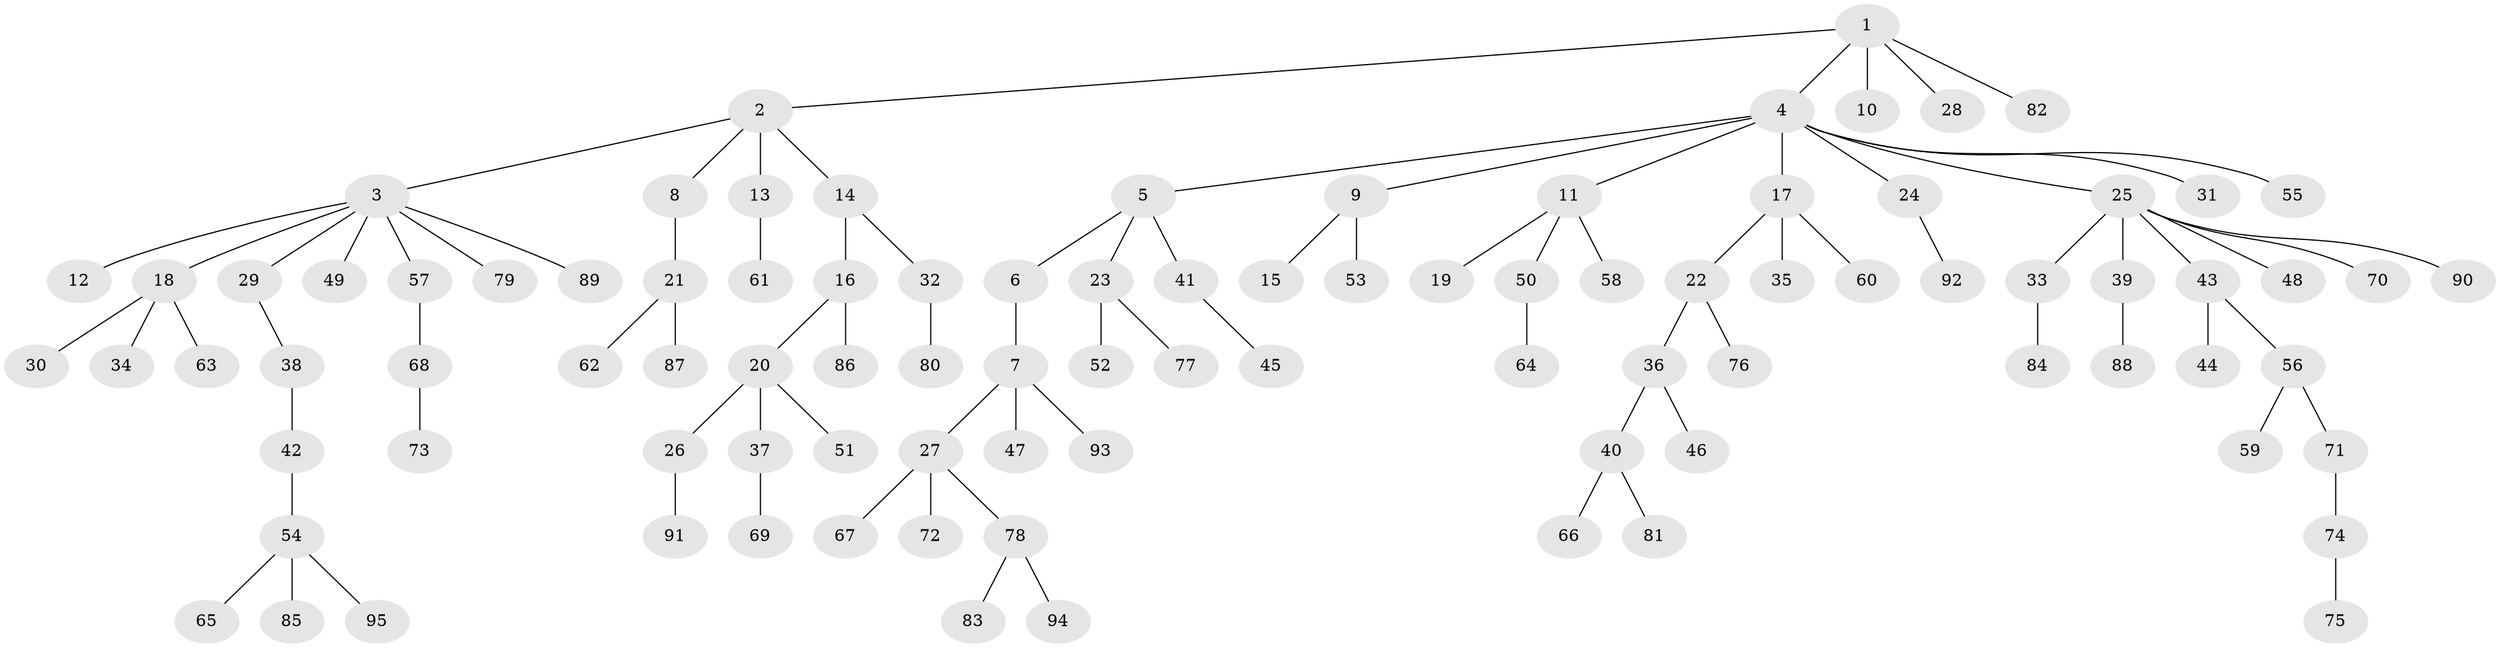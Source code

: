 // Generated by graph-tools (version 1.1) at 2025/50/03/09/25 03:50:24]
// undirected, 95 vertices, 94 edges
graph export_dot {
graph [start="1"]
  node [color=gray90,style=filled];
  1;
  2;
  3;
  4;
  5;
  6;
  7;
  8;
  9;
  10;
  11;
  12;
  13;
  14;
  15;
  16;
  17;
  18;
  19;
  20;
  21;
  22;
  23;
  24;
  25;
  26;
  27;
  28;
  29;
  30;
  31;
  32;
  33;
  34;
  35;
  36;
  37;
  38;
  39;
  40;
  41;
  42;
  43;
  44;
  45;
  46;
  47;
  48;
  49;
  50;
  51;
  52;
  53;
  54;
  55;
  56;
  57;
  58;
  59;
  60;
  61;
  62;
  63;
  64;
  65;
  66;
  67;
  68;
  69;
  70;
  71;
  72;
  73;
  74;
  75;
  76;
  77;
  78;
  79;
  80;
  81;
  82;
  83;
  84;
  85;
  86;
  87;
  88;
  89;
  90;
  91;
  92;
  93;
  94;
  95;
  1 -- 2;
  1 -- 4;
  1 -- 10;
  1 -- 28;
  1 -- 82;
  2 -- 3;
  2 -- 8;
  2 -- 13;
  2 -- 14;
  3 -- 12;
  3 -- 18;
  3 -- 29;
  3 -- 49;
  3 -- 57;
  3 -- 79;
  3 -- 89;
  4 -- 5;
  4 -- 9;
  4 -- 11;
  4 -- 17;
  4 -- 24;
  4 -- 25;
  4 -- 31;
  4 -- 55;
  5 -- 6;
  5 -- 23;
  5 -- 41;
  6 -- 7;
  7 -- 27;
  7 -- 47;
  7 -- 93;
  8 -- 21;
  9 -- 15;
  9 -- 53;
  11 -- 19;
  11 -- 50;
  11 -- 58;
  13 -- 61;
  14 -- 16;
  14 -- 32;
  16 -- 20;
  16 -- 86;
  17 -- 22;
  17 -- 35;
  17 -- 60;
  18 -- 30;
  18 -- 34;
  18 -- 63;
  20 -- 26;
  20 -- 37;
  20 -- 51;
  21 -- 62;
  21 -- 87;
  22 -- 36;
  22 -- 76;
  23 -- 52;
  23 -- 77;
  24 -- 92;
  25 -- 33;
  25 -- 39;
  25 -- 43;
  25 -- 48;
  25 -- 70;
  25 -- 90;
  26 -- 91;
  27 -- 67;
  27 -- 72;
  27 -- 78;
  29 -- 38;
  32 -- 80;
  33 -- 84;
  36 -- 40;
  36 -- 46;
  37 -- 69;
  38 -- 42;
  39 -- 88;
  40 -- 66;
  40 -- 81;
  41 -- 45;
  42 -- 54;
  43 -- 44;
  43 -- 56;
  50 -- 64;
  54 -- 65;
  54 -- 85;
  54 -- 95;
  56 -- 59;
  56 -- 71;
  57 -- 68;
  68 -- 73;
  71 -- 74;
  74 -- 75;
  78 -- 83;
  78 -- 94;
}
